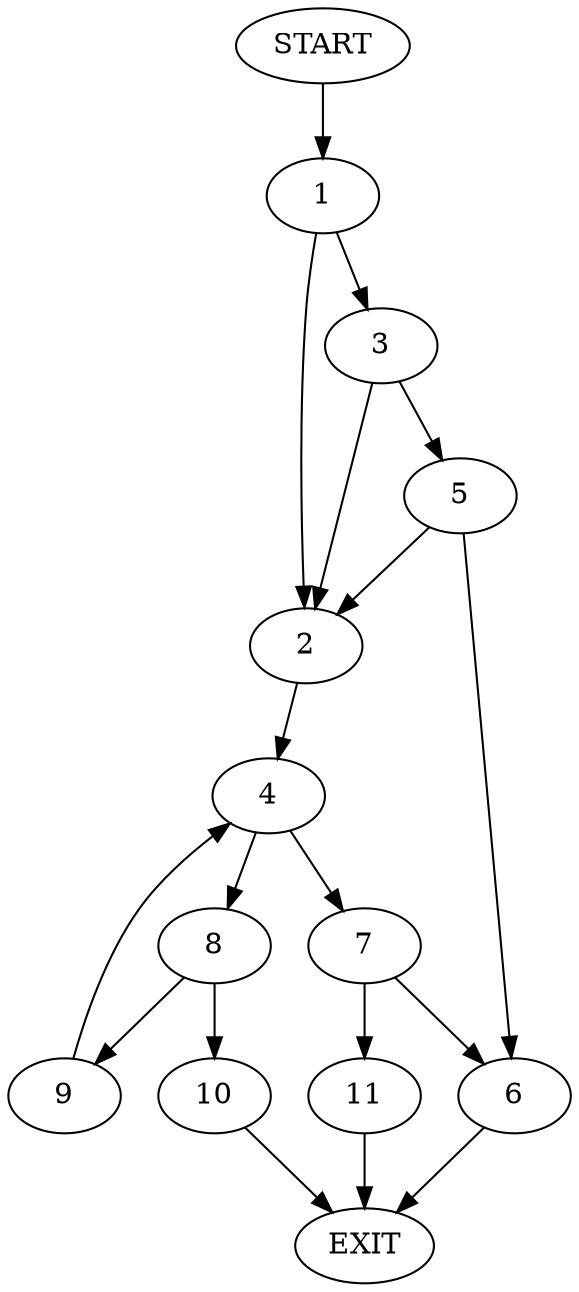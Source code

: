 digraph {
0 [label="START"]
12 [label="EXIT"]
0 -> 1
1 -> 2
1 -> 3
2 -> 4
3 -> 2
3 -> 5
5 -> 6
5 -> 2
6 -> 12
4 -> 7
4 -> 8
8 -> 9
8 -> 10
7 -> 11
7 -> 6
9 -> 4
10 -> 12
11 -> 12
}
